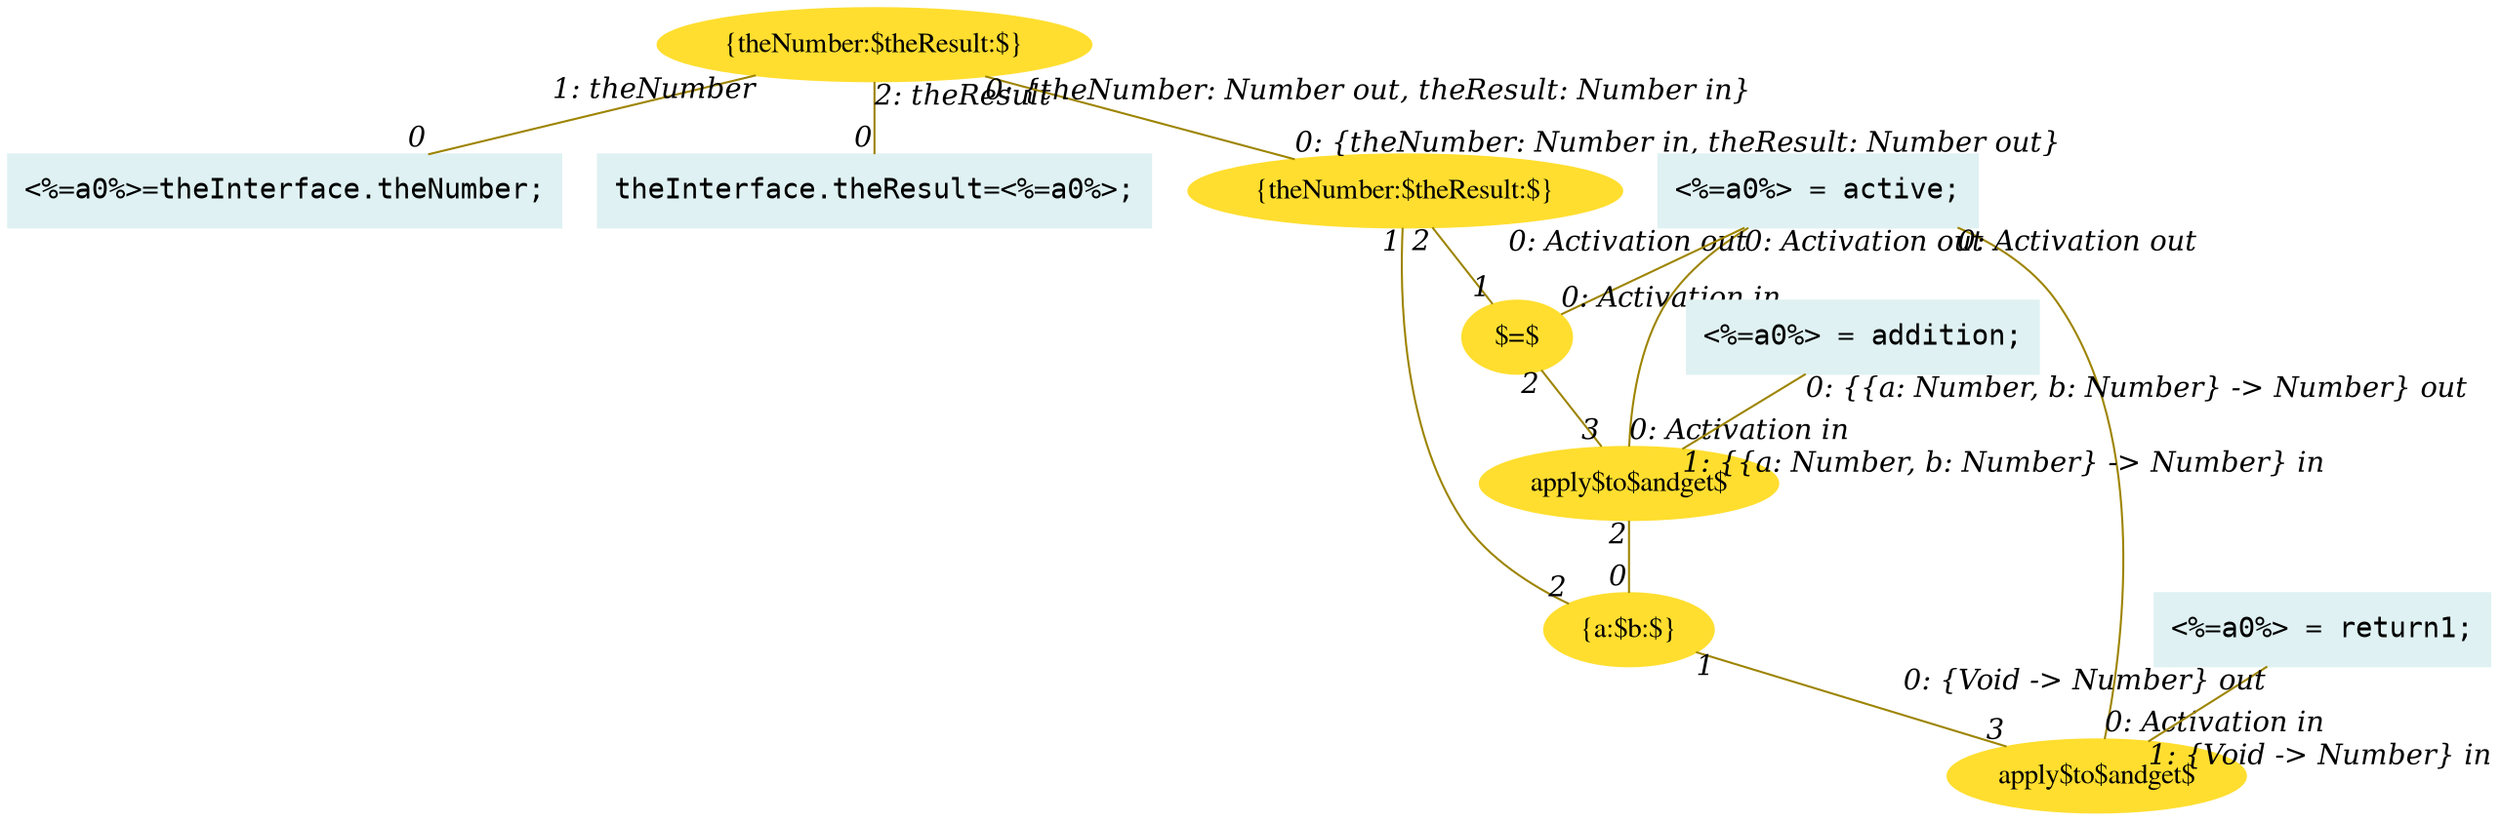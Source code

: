 digraph g{node_379 [shape="box", style="filled", color="#dff1f2", fontname="Courier", label="<%=a0%>=theInterface.theNumber;
" ]
node_381 [shape="box", style="filled", color="#dff1f2", fontname="Courier", label="theInterface.theResult=<%=a0%>;
" ]
node_383 [shape="ellipse", style="filled", color="#ffde2f", fontname="Times", label="{theNumber:$theResult:$}" ]
node_395 [shape="ellipse", style="filled", color="#ffde2f", fontname="Times", label="{theNumber:$theResult:$}" ]
node_406 [shape="ellipse", style="filled", color="#ffde2f", fontname="Times", label="apply$to$andget$" ]
node_423 [shape="ellipse", style="filled", color="#ffde2f", fontname="Times", label="{a:$b:$}" ]
node_427 [shape="ellipse", style="filled", color="#ffde2f", fontname="Times", label="apply$to$andget$" ]
node_436 [shape="ellipse", style="filled", color="#ffde2f", fontname="Times", label="$=$" ]
node_450 [shape="box", style="filled", color="#dff1f2", fontname="Courier", label="<%=a0%> = active;
" ]
node_457 [shape="box", style="filled", color="#dff1f2", fontname="Courier", label="<%=a0%> = return1;
" ]
node_459 [shape="box", style="filled", color="#dff1f2", fontname="Courier", label="<%=a0%> = addition;
" ]
node_383 -> node_379 [dir=none, arrowHead=none, fontname="Times-Italic", arrowsize=1, color="#9d8400", label="",  headlabel="0", taillabel="1: theNumber" ]
node_383 -> node_381 [dir=none, arrowHead=none, fontname="Times-Italic", arrowsize=1, color="#9d8400", label="",  headlabel="0", taillabel="2: theResult" ]
node_427 -> node_423 [dir=none, arrowHead=none, fontname="Times-Italic", arrowsize=1, color="#9d8400", label="",  headlabel="0", taillabel="2" ]
node_395 -> node_423 [dir=none, arrowHead=none, fontname="Times-Italic", arrowsize=1, color="#9d8400", label="",  headlabel="2", taillabel="1" ]
node_395 -> node_436 [dir=none, arrowHead=none, fontname="Times-Italic", arrowsize=1, color="#9d8400", label="",  headlabel="1", taillabel="2" ]
node_450 -> node_406 [dir=none, arrowHead=none, fontname="Times-Italic", arrowsize=1, color="#9d8400", label="",  headlabel="0: Activation in", taillabel="0: Activation out" ]
node_423 -> node_406 [dir=none, arrowHead=none, fontname="Times-Italic", arrowsize=1, color="#9d8400", label="",  headlabel="3", taillabel="1" ]
node_450 -> node_427 [dir=none, arrowHead=none, fontname="Times-Italic", arrowsize=1, color="#9d8400", label="",  headlabel="0: Activation in", taillabel="0: Activation out" ]
node_436 -> node_427 [dir=none, arrowHead=none, fontname="Times-Italic", arrowsize=1, color="#9d8400", label="",  headlabel="3", taillabel="2" ]
node_450 -> node_436 [dir=none, arrowHead=none, fontname="Times-Italic", arrowsize=1, color="#9d8400", label="",  headlabel="0: Activation in", taillabel="0: Activation out" ]
node_383 -> node_395 [dir=none, arrowHead=none, fontname="Times-Italic", arrowsize=1, color="#9d8400", label="",  headlabel="0: {theNumber: Number in, theResult: Number out}", taillabel="0: {theNumber: Number out, theResult: Number in}" ]
node_457 -> node_406 [dir=none, arrowHead=none, fontname="Times-Italic", arrowsize=1, color="#9d8400", label="",  headlabel="1: {Void -> Number} in", taillabel="0: {Void -> Number} out" ]
node_459 -> node_427 [dir=none, arrowHead=none, fontname="Times-Italic", arrowsize=1, color="#9d8400", label="",  headlabel="1: {{a: Number, b: Number} -> Number} in", taillabel="0: {{a: Number, b: Number} -> Number} out" ]
}